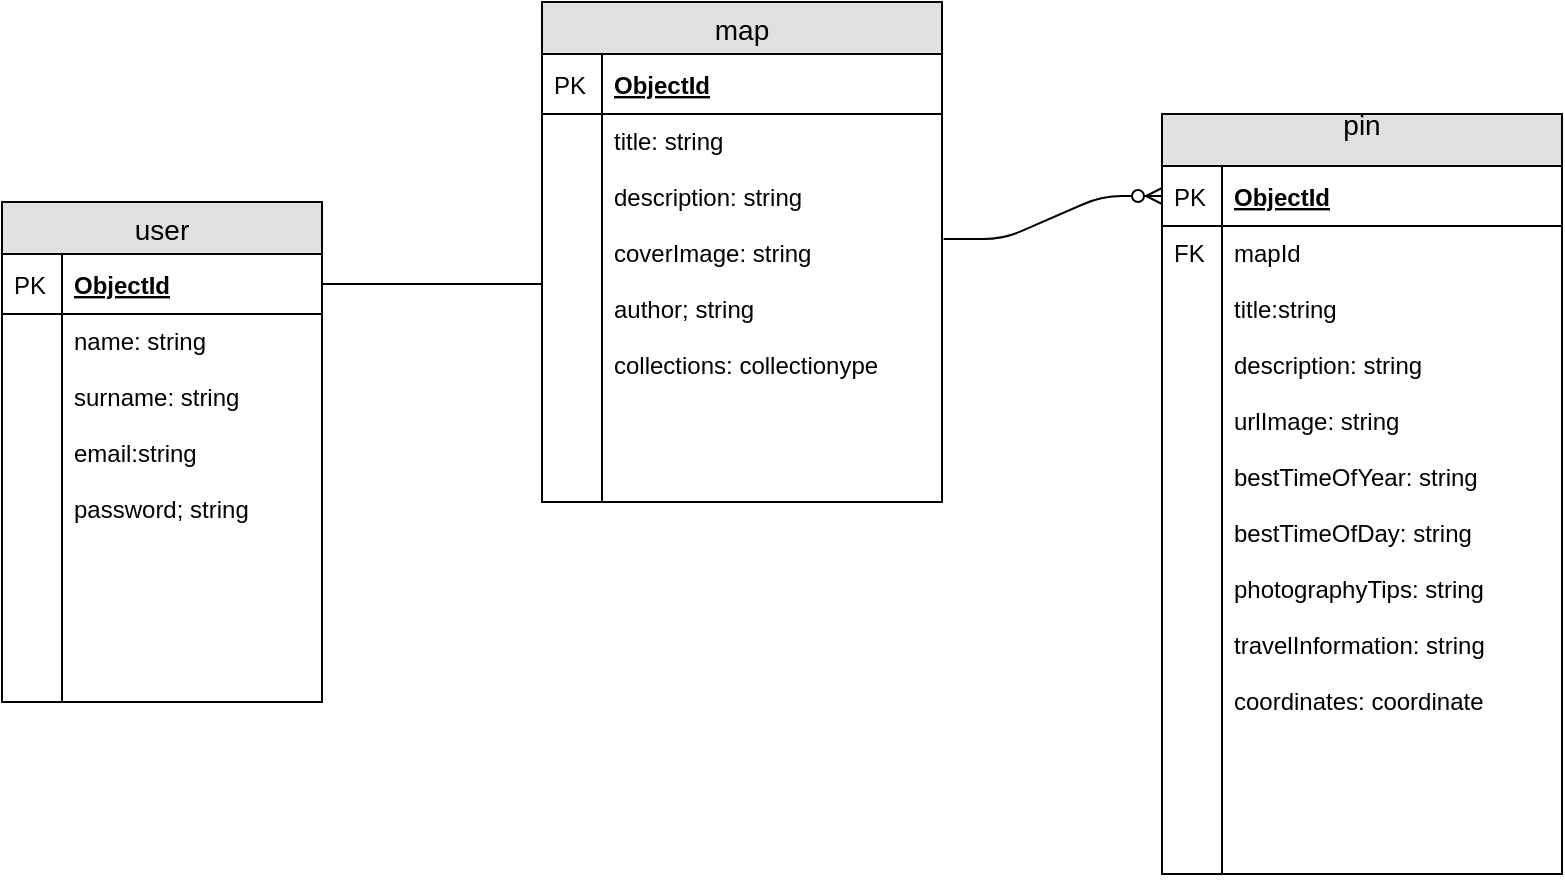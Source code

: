 <mxfile version="10.7.6" type="device"><diagram id="N4VbrfGKReqjheuMJID9" name="Page-1"><mxGraphModel dx="1443" dy="770" grid="1" gridSize="10" guides="1" tooltips="1" connect="1" arrows="1" fold="1" page="1" pageScale="1" pageWidth="850" pageHeight="1100" math="0" shadow="0"><root><mxCell id="0"/><mxCell id="1" parent="0"/><mxCell id="gCquNhVnvBUp53hcnXUY-2" value="user" style="swimlane;fontStyle=0;childLayout=stackLayout;horizontal=1;startSize=26;fillColor=#e0e0e0;horizontalStack=0;resizeParent=1;resizeParentMax=0;resizeLast=0;collapsible=1;marginBottom=0;swimlaneFillColor=#ffffff;align=center;fontSize=14;" vertex="1" parent="1"><mxGeometry x="20" y="190" width="160" height="250" as="geometry"/></mxCell><mxCell id="gCquNhVnvBUp53hcnXUY-3" value="ObjectId" style="shape=partialRectangle;top=0;left=0;right=0;bottom=1;align=left;verticalAlign=middle;fillColor=none;spacingLeft=34;spacingRight=4;overflow=hidden;rotatable=0;points=[[0,0.5],[1,0.5]];portConstraint=eastwest;dropTarget=0;fontStyle=5;fontSize=12;" vertex="1" parent="gCquNhVnvBUp53hcnXUY-2"><mxGeometry y="26" width="160" height="30" as="geometry"/></mxCell><mxCell id="gCquNhVnvBUp53hcnXUY-4" value="PK" style="shape=partialRectangle;top=0;left=0;bottom=0;fillColor=none;align=left;verticalAlign=middle;spacingLeft=4;spacingRight=4;overflow=hidden;rotatable=0;points=[];portConstraint=eastwest;part=1;fontSize=12;" vertex="1" connectable="0" parent="gCquNhVnvBUp53hcnXUY-3"><mxGeometry width="30" height="30" as="geometry"/></mxCell><mxCell id="gCquNhVnvBUp53hcnXUY-5" value="name: string&#10;&#10;surname: string&#10;&#10;email:string&#10;&#10;password; string&#10;&#10;" style="shape=partialRectangle;top=0;left=0;right=0;bottom=0;align=left;verticalAlign=top;fillColor=none;spacingLeft=34;spacingRight=4;overflow=hidden;rotatable=0;points=[[0,0.5],[1,0.5]];portConstraint=eastwest;dropTarget=0;fontSize=12;" vertex="1" parent="gCquNhVnvBUp53hcnXUY-2"><mxGeometry y="56" width="160" height="194" as="geometry"/></mxCell><mxCell id="gCquNhVnvBUp53hcnXUY-6" value="" style="shape=partialRectangle;top=0;left=0;bottom=0;fillColor=none;align=left;verticalAlign=top;spacingLeft=4;spacingRight=4;overflow=hidden;rotatable=0;points=[];portConstraint=eastwest;part=1;fontSize=12;" vertex="1" connectable="0" parent="gCquNhVnvBUp53hcnXUY-5"><mxGeometry width="30" height="194.0" as="geometry"/></mxCell><mxCell id="gCquNhVnvBUp53hcnXUY-13" value="map" style="swimlane;fontStyle=0;childLayout=stackLayout;horizontal=1;startSize=26;fillColor=#e0e0e0;horizontalStack=0;resizeParent=1;resizeParentMax=0;resizeLast=0;collapsible=1;marginBottom=0;swimlaneFillColor=#ffffff;align=center;fontSize=14;" vertex="1" parent="1"><mxGeometry x="290" y="90" width="200" height="250" as="geometry"/></mxCell><mxCell id="gCquNhVnvBUp53hcnXUY-14" value="ObjectId" style="shape=partialRectangle;top=0;left=0;right=0;bottom=1;align=left;verticalAlign=middle;fillColor=none;spacingLeft=34;spacingRight=4;overflow=hidden;rotatable=0;points=[[0,0.5],[1,0.5]];portConstraint=eastwest;dropTarget=0;fontStyle=5;fontSize=12;" vertex="1" parent="gCquNhVnvBUp53hcnXUY-13"><mxGeometry y="26" width="200" height="30" as="geometry"/></mxCell><mxCell id="gCquNhVnvBUp53hcnXUY-15" value="PK" style="shape=partialRectangle;top=0;left=0;bottom=0;fillColor=none;align=left;verticalAlign=middle;spacingLeft=4;spacingRight=4;overflow=hidden;rotatable=0;points=[];portConstraint=eastwest;part=1;fontSize=12;" vertex="1" connectable="0" parent="gCquNhVnvBUp53hcnXUY-14"><mxGeometry width="30" height="30" as="geometry"/></mxCell><mxCell id="gCquNhVnvBUp53hcnXUY-27" value="title: string&#10;&#10;description: string&#10;&#10;coverImage: string&#10;&#10;author; string&#10;&#10;collections: collectionype&#10;&#10;" style="shape=partialRectangle;top=0;left=0;right=0;bottom=0;align=left;verticalAlign=top;fillColor=none;spacingLeft=34;spacingRight=4;overflow=hidden;rotatable=0;points=[[0,0.5],[1,0.5]];portConstraint=eastwest;dropTarget=0;fontSize=12;" vertex="1" parent="gCquNhVnvBUp53hcnXUY-13"><mxGeometry y="56" width="200" height="194" as="geometry"/></mxCell><mxCell id="gCquNhVnvBUp53hcnXUY-28" value="" style="shape=partialRectangle;top=0;left=0;bottom=0;fillColor=none;align=left;verticalAlign=top;spacingLeft=4;spacingRight=4;overflow=hidden;rotatable=0;points=[];portConstraint=eastwest;part=1;fontSize=12;" vertex="1" connectable="0" parent="gCquNhVnvBUp53hcnXUY-27"><mxGeometry width="30" height="194.0" as="geometry"/></mxCell><mxCell id="gCquNhVnvBUp53hcnXUY-18" value="" style="endArrow=none;html=1;entryX=1;entryY=0.5;entryDx=0;entryDy=0;" edge="1" parent="1" target="gCquNhVnvBUp53hcnXUY-3"><mxGeometry width="50" height="50" relative="1" as="geometry"><mxPoint x="290" y="231" as="sourcePoint"/><mxPoint x="70" y="460" as="targetPoint"/><Array as="points"><mxPoint x="240" y="231"/></Array></mxGeometry></mxCell><mxCell id="gCquNhVnvBUp53hcnXUY-19" value="pin&#10;" style="swimlane;fontStyle=0;childLayout=stackLayout;horizontal=1;startSize=26;fillColor=#e0e0e0;horizontalStack=0;resizeParent=1;resizeParentMax=0;resizeLast=0;collapsible=1;marginBottom=0;swimlaneFillColor=#ffffff;align=center;fontSize=14;" vertex="1" parent="1"><mxGeometry x="600" y="146" width="200" height="380" as="geometry"/></mxCell><mxCell id="gCquNhVnvBUp53hcnXUY-20" value="ObjectId" style="shape=partialRectangle;top=0;left=0;right=0;bottom=1;align=left;verticalAlign=middle;fillColor=none;spacingLeft=34;spacingRight=4;overflow=hidden;rotatable=0;points=[[0,0.5],[1,0.5]];portConstraint=eastwest;dropTarget=0;fontStyle=5;fontSize=12;" vertex="1" parent="gCquNhVnvBUp53hcnXUY-19"><mxGeometry y="26" width="200" height="30" as="geometry"/></mxCell><mxCell id="gCquNhVnvBUp53hcnXUY-21" value="PK" style="shape=partialRectangle;top=0;left=0;bottom=0;fillColor=none;align=left;verticalAlign=middle;spacingLeft=4;spacingRight=4;overflow=hidden;rotatable=0;points=[];portConstraint=eastwest;part=1;fontSize=12;" vertex="1" connectable="0" parent="gCquNhVnvBUp53hcnXUY-20"><mxGeometry width="30" height="30" as="geometry"/></mxCell><mxCell id="gCquNhVnvBUp53hcnXUY-22" value="mapId&#10;&#10;title:string&#10;&#10;description: string&#10;&#10;urlImage: string&#10;&#10;bestTimeOfYear: string&#10;&#10;bestTimeOfDay: string&#10;&#10;photographyTips: string&#10;&#10;travelInformation: string&#10;&#10;coordinates: coordinate&#10;" style="shape=partialRectangle;top=0;left=0;right=0;bottom=0;align=left;verticalAlign=top;fillColor=none;spacingLeft=34;spacingRight=4;overflow=hidden;rotatable=0;points=[[0,0.5],[1,0.5]];portConstraint=eastwest;dropTarget=0;fontSize=12;" vertex="1" parent="gCquNhVnvBUp53hcnXUY-19"><mxGeometry y="56" width="200" height="324" as="geometry"/></mxCell><mxCell id="gCquNhVnvBUp53hcnXUY-23" value="FK" style="shape=partialRectangle;top=0;left=0;bottom=0;fillColor=none;align=left;verticalAlign=top;spacingLeft=4;spacingRight=4;overflow=hidden;rotatable=0;points=[];portConstraint=eastwest;part=1;fontSize=12;" vertex="1" connectable="0" parent="gCquNhVnvBUp53hcnXUY-22"><mxGeometry width="30" height="324.0" as="geometry"/></mxCell><mxCell id="gCquNhVnvBUp53hcnXUY-26" value="" style="edgeStyle=entityRelationEdgeStyle;fontSize=12;html=1;endArrow=ERzeroToMany;endFill=1;entryX=0;entryY=0.5;entryDx=0;entryDy=0;exitX=1.004;exitY=0.322;exitDx=0;exitDy=0;exitPerimeter=0;" edge="1" parent="1" source="gCquNhVnvBUp53hcnXUY-27" target="gCquNhVnvBUp53hcnXUY-20"><mxGeometry width="100" height="100" relative="1" as="geometry"><mxPoint x="490" y="437" as="sourcePoint"/><mxPoint x="510" y="364" as="targetPoint"/></mxGeometry></mxCell></root></mxGraphModel></diagram></mxfile>